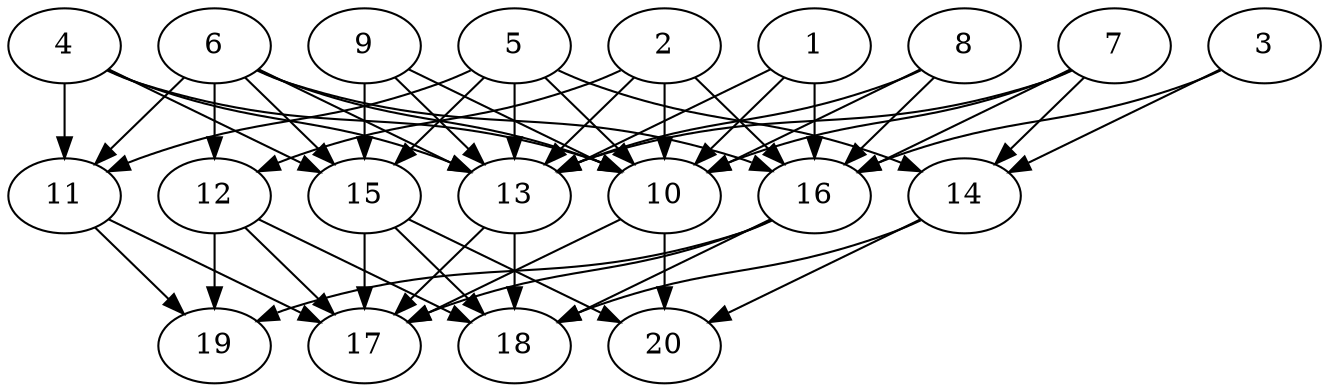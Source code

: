 // DAG automatically generated by daggen at Thu Oct  3 13:58:42 2019
// ./daggen --dot -n 20 --ccr 0.5 --fat 0.7 --regular 0.5 --density 0.9 --mindata 5242880 --maxdata 52428800 
digraph G {
  1 [size="19695616", alpha="0.07", expect_size="9847808"] 
  1 -> 10 [size ="9847808"]
  1 -> 13 [size ="9847808"]
  1 -> 16 [size ="9847808"]
  2 [size="61640704", alpha="0.02", expect_size="30820352"] 
  2 -> 10 [size ="30820352"]
  2 -> 12 [size ="30820352"]
  2 -> 13 [size ="30820352"]
  2 -> 16 [size ="30820352"]
  3 [size="89425920", alpha="0.14", expect_size="44712960"] 
  3 -> 14 [size ="44712960"]
  3 -> 16 [size ="44712960"]
  4 [size="81559552", alpha="0.15", expect_size="40779776"] 
  4 -> 10 [size ="40779776"]
  4 -> 11 [size ="40779776"]
  4 -> 13 [size ="40779776"]
  4 -> 15 [size ="40779776"]
  5 [size="22450176", alpha="0.06", expect_size="11225088"] 
  5 -> 10 [size ="11225088"]
  5 -> 11 [size ="11225088"]
  5 -> 13 [size ="11225088"]
  5 -> 14 [size ="11225088"]
  5 -> 15 [size ="11225088"]
  6 [size="39974912", alpha="0.09", expect_size="19987456"] 
  6 -> 10 [size ="19987456"]
  6 -> 11 [size ="19987456"]
  6 -> 12 [size ="19987456"]
  6 -> 13 [size ="19987456"]
  6 -> 15 [size ="19987456"]
  6 -> 16 [size ="19987456"]
  7 [size="43120640", alpha="0.19", expect_size="21560320"] 
  7 -> 10 [size ="21560320"]
  7 -> 13 [size ="21560320"]
  7 -> 14 [size ="21560320"]
  7 -> 16 [size ="21560320"]
  8 [size="78315520", alpha="0.17", expect_size="39157760"] 
  8 -> 10 [size ="39157760"]
  8 -> 13 [size ="39157760"]
  8 -> 16 [size ="39157760"]
  9 [size="10725376", alpha="0.04", expect_size="5362688"] 
  9 -> 10 [size ="5362688"]
  9 -> 13 [size ="5362688"]
  9 -> 15 [size ="5362688"]
  10 [size="98691072", alpha="0.14", expect_size="49345536"] 
  10 -> 17 [size ="49345536"]
  10 -> 20 [size ="49345536"]
  11 [size="66541568", alpha="0.17", expect_size="33270784"] 
  11 -> 17 [size ="33270784"]
  11 -> 19 [size ="33270784"]
  12 [size="100952064", alpha="0.11", expect_size="50476032"] 
  12 -> 17 [size ="50476032"]
  12 -> 18 [size ="50476032"]
  12 -> 19 [size ="50476032"]
  13 [size="16693248", alpha="0.09", expect_size="8346624"] 
  13 -> 17 [size ="8346624"]
  13 -> 18 [size ="8346624"]
  14 [size="81770496", alpha="0.16", expect_size="40885248"] 
  14 -> 18 [size ="40885248"]
  14 -> 20 [size ="40885248"]
  15 [size="59025408", alpha="0.07", expect_size="29512704"] 
  15 -> 17 [size ="29512704"]
  15 -> 18 [size ="29512704"]
  15 -> 20 [size ="29512704"]
  16 [size="88338432", alpha="0.12", expect_size="44169216"] 
  16 -> 17 [size ="44169216"]
  16 -> 18 [size ="44169216"]
  16 -> 19 [size ="44169216"]
  17 [size="34840576", alpha="0.17", expect_size="17420288"] 
  18 [size="29110272", alpha="0.20", expect_size="14555136"] 
  19 [size="12765184", alpha="0.17", expect_size="6382592"] 
  20 [size="32788480", alpha="0.09", expect_size="16394240"] 
}
